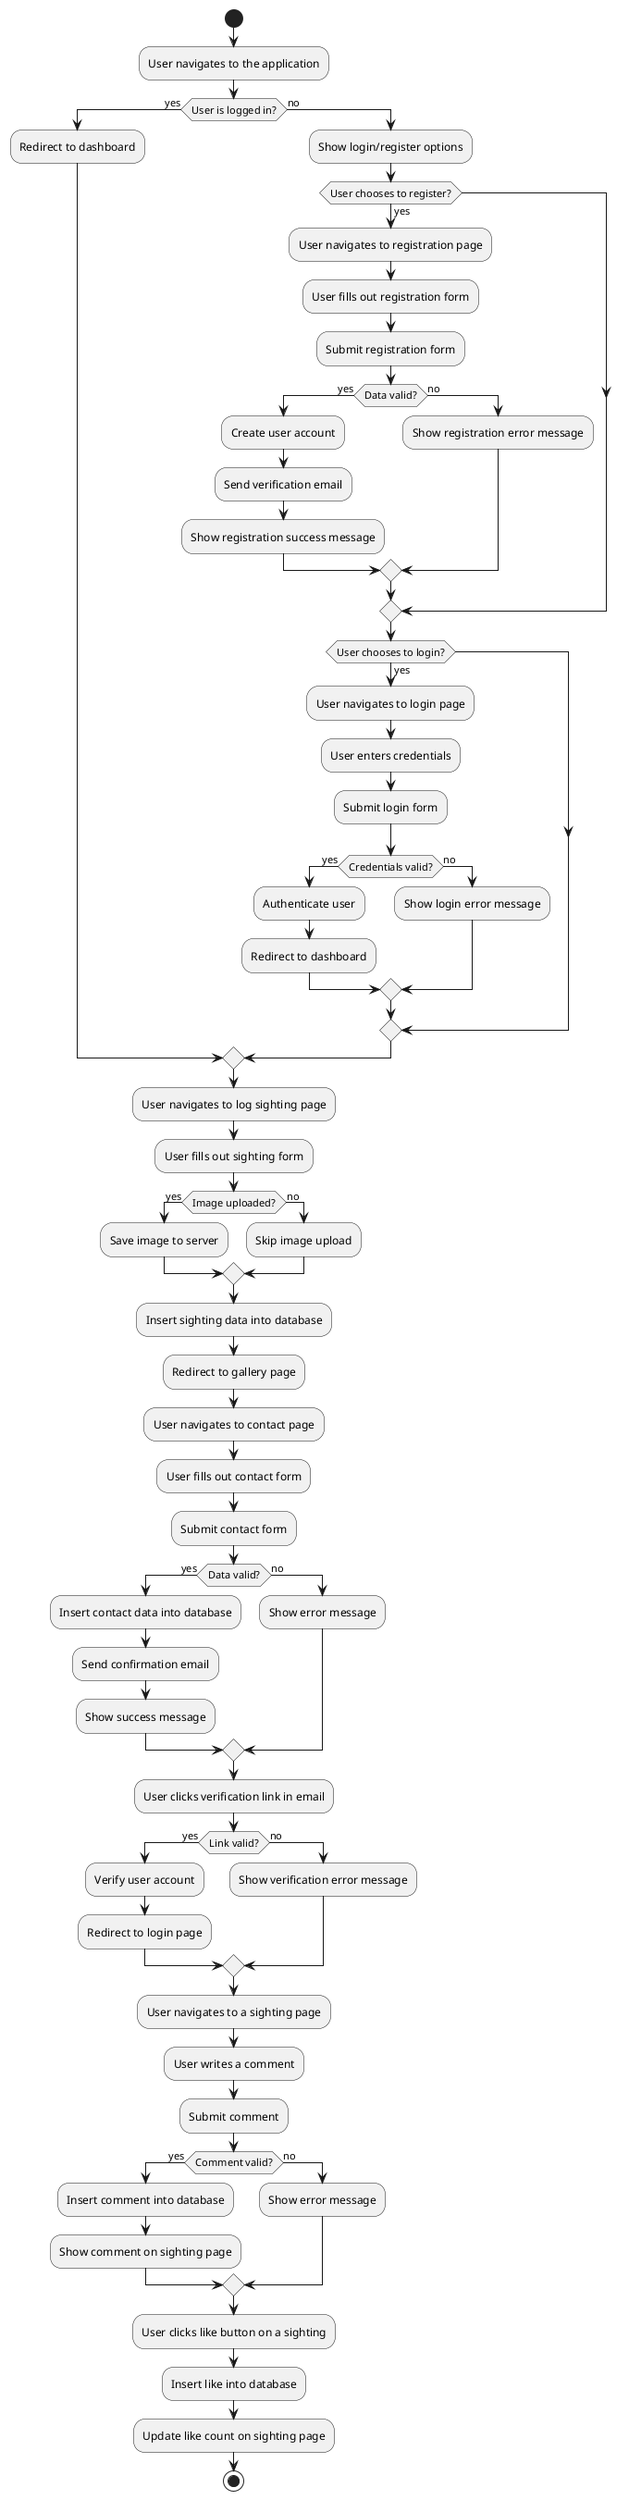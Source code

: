 @startuml
start

:User navigates to the application;

if (User is logged in?) then (yes)
  :Redirect to dashboard;
else (no)
  :Show login/register options;
  if (User chooses to register?) then (yes)
    :User navigates to registration page;
    :User fills out registration form;
    :Submit registration form;
    if (Data valid?) then (yes)
      :Create user account;
      :Send verification email;
      :Show registration success message;
    else (no)
      :Show registration error message;
    endif
  endif

  if (User chooses to login?) then (yes)
    :User navigates to login page;
    :User enters credentials;
    :Submit login form;
    if (Credentials valid?) then (yes)
      :Authenticate user;
      :Redirect to dashboard;
    else (no)
      :Show login error message;
    endif
  endif
endif

:User navigates to log sighting page;
:User fills out sighting form;
if (Image uploaded?) then (yes)
  :Save image to server;
else (no)
  :Skip image upload;
endif
:Insert sighting data into database;
:Redirect to gallery page;

:User navigates to contact page;
:User fills out contact form;
:Submit contact form;
if (Data valid?) then (yes)
  :Insert contact data into database;
  :Send confirmation email;
  :Show success message;
else (no)
  :Show error message;
endif

:User clicks verification link in email;
if (Link valid?) then (yes)
  :Verify user account;
  :Redirect to login page;
else (no)
  :Show verification error message;
endif

:User navigates to a sighting page;
:User writes a comment;
:Submit comment;
if (Comment valid?) then (yes)
  :Insert comment into database;
  :Show comment on sighting page;
else (no)
  :Show error message;
endif

:User clicks like button on a sighting;
:Insert like into database;
:Update like count on sighting page;

stop
@enduml

@startuml
' Define classes for entities
class User {
  +id: int
  --
  username: string
  first_name: string
  last_name: string
  email: string
  password: string
  created_at: timestamp
}

class Sighting {
  +id: int
  --
  speciesName: string
  date: date
  description: text
  image: string
  user_id: int
}

class Contact {
  +id: int
  --
  name: string
  email: string
  message: text
  user_id: int
}

class Comment {
  +id: int
  --
  sighting_id: int
  user_id: int
  comment_text: text
  commented_at: timestamp
}

class Like {
  +sighting_id: int
  +user_id: int
  --
  liked_at: timestamp
}

' Define classes for application components
class App {
  +express: Express
  +port: int
  +initialize(): void
  +start(): void
}

class Passport {
  +initialize(): void
  +authenticate(): void
}

class Session {
  +secret: string
  +resave: boolean
  +saveUninitialized: boolean
}

class Database {
  +getConnection(): Connection
  +query(sql: string, params: any[]): Result
}

class Middleware {
  +ensureAuthenticated(req: Request, res: Response, next: NextFunction): void
}

class Upload {
  +storage: Storage
  +limits: Limits
  +fileFilter(req: Request, file: File, cb: Callback): void
}

class Routes {
  +userRoutes: Router
}

' Define relationships and interactions
User "1" -- "0..*" Sighting : logs
User "1" -- "0..*" Contact : submits
User "1" -- "0..*" Comment : writes
User "1" -- "0..*" Like : likes
Sighting "1" -- "0..*" Comment : has
Sighting "1" -- "0..*" Like : receives

App --> Passport : uses
App --> Session : uses
App --> Database : uses
App --> Middleware : uses
App --> Upload : uses
App --> Routes : uses
Routes --> User : manages

' Interaction details
App : Initializes Express application
App : Configures Passport for authentication
App : Sets up session management
App : Connects to the database
App : Uses middleware for authentication and input sanitization
App : Handles file uploads using Multer
App : Defines routes for user actions

Passport : Initializes authentication strategies
Passport : Authenticates users during login

Session : Manages user sessions with secret, resave, and saveUninitialized options

Database : Establishes connection to MySQL database
Database : Executes SQL queries

Middleware : Ensures user is authenticated before accessing protected routes

Upload : Configures storage engine for file uploads
Upload : Sets file size limits and file type filters

Routes : Defines routes for user registration, login, logging sightings, and contacting admin
Routes : Manages user-related actions and interactions with the database
@enduml

@startuml
actor User
actor Admin

usecase "Login" as UC1
usecase "Register" as UC2
usecase "Submit Sighting" as UC3
usecase "View Map" as UC4
usecase "View Gallery" as UC5
usecase "Upload Image" as UC6
usecase "Contact Admin" as UC7
usecase "Manage Users" as UC8
usecase "Manage Sightings" as UC9
usecase "Write Comment" as UC10
usecase "Like Sighting" as UC11

User --> UC1 : "Logs in"
User --> UC2 : "Registers"
User --> UC3 : "Submits sighting"
User --> UC4 : "Views map"
User --> UC5 : "Views gallery"
User --> UC6 : "Uploads image"
User --> UC7 : "Contacts admin"
User --> UC10 : "Writes comment"
User --> UC11 : "Likes sighting"

Admin --> UC1 : "Logs in"
Admin --> UC8 : "Manages users"
Admin --> UC9 : "Manages sightings"

UC3 .> UC6 : "Includes"
UC3 .> UC5 : "Includes"
@enduml